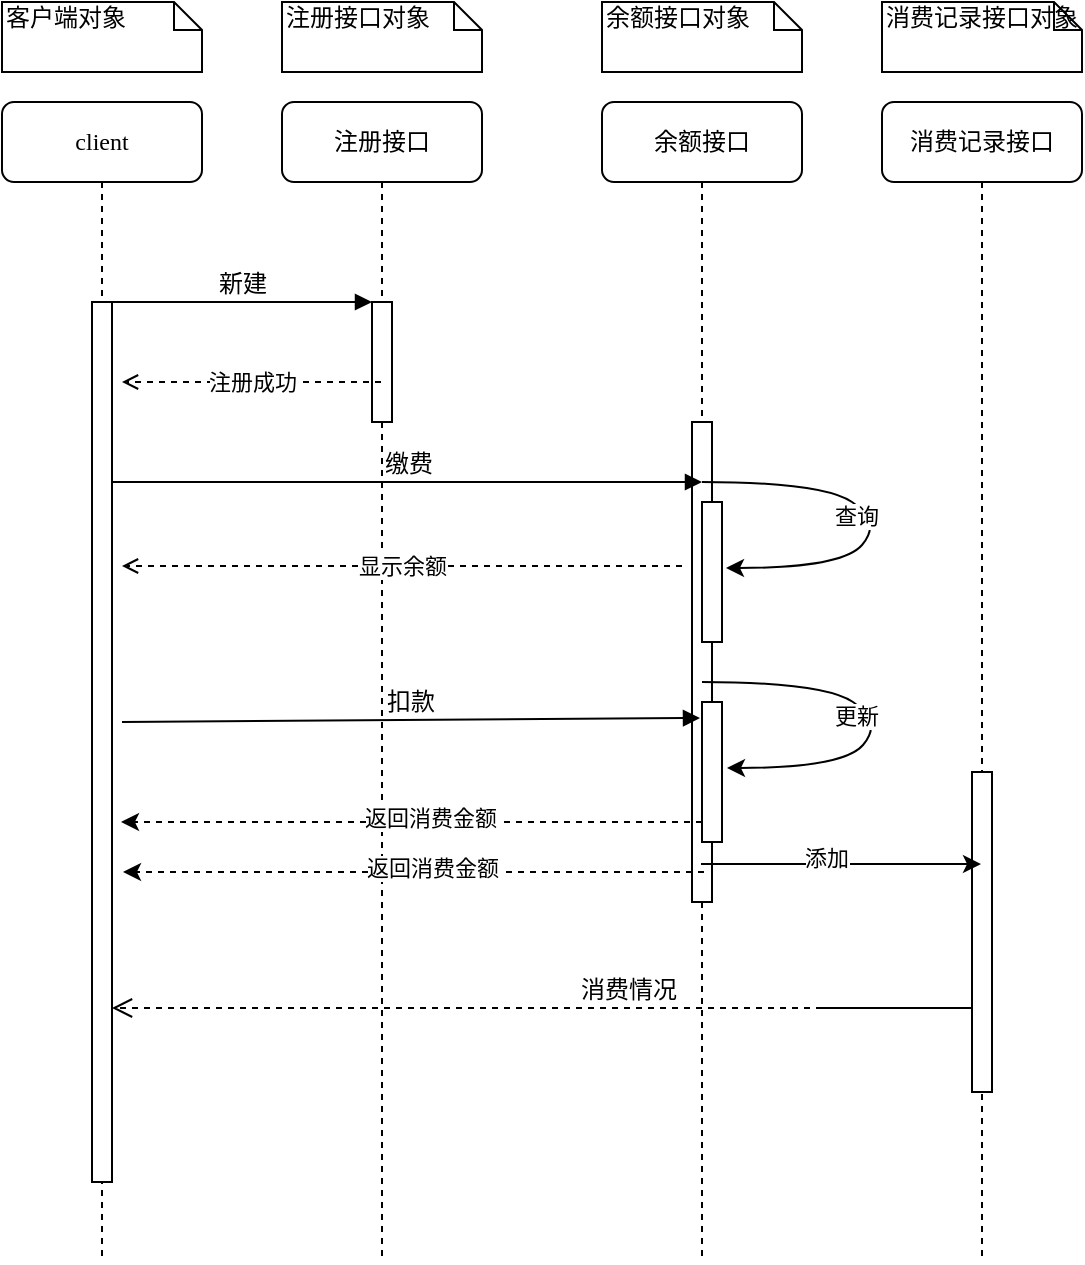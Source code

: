 <mxfile version="13.8.2" type="github">
  <diagram name="Page-1" id="13e1069c-82ec-6db2-03f1-153e76fe0fe0">
    <mxGraphModel dx="1186" dy="741" grid="1" gridSize="10" guides="1" tooltips="1" connect="1" arrows="1" fold="1" page="1" pageScale="1" pageWidth="1100" pageHeight="850" background="#ffffff" math="0" shadow="0">
      <root>
        <mxCell id="0" />
        <mxCell id="1" parent="0" />
        <mxCell id="7baba1c4bc27f4b0-2" value="注册接口" style="shape=umlLifeline;perimeter=lifelinePerimeter;whiteSpace=wrap;html=1;container=1;collapsible=0;recursiveResize=0;outlineConnect=0;rounded=1;shadow=0;comic=0;labelBackgroundColor=none;strokeWidth=1;fontFamily=Verdana;fontSize=12;align=center;" parent="1" vertex="1">
          <mxGeometry x="240" y="80" width="100" height="580" as="geometry" />
        </mxCell>
        <mxCell id="7baba1c4bc27f4b0-10" value="" style="html=1;points=[];perimeter=orthogonalPerimeter;rounded=0;shadow=0;comic=0;labelBackgroundColor=none;strokeWidth=1;fontFamily=Verdana;fontSize=12;align=center;" parent="7baba1c4bc27f4b0-2" vertex="1">
          <mxGeometry x="45" y="100" width="10" height="60" as="geometry" />
        </mxCell>
        <mxCell id="7baba1c4bc27f4b0-3" value="余额接口" style="shape=umlLifeline;perimeter=lifelinePerimeter;whiteSpace=wrap;html=1;container=1;collapsible=0;recursiveResize=0;outlineConnect=0;rounded=1;shadow=0;comic=0;labelBackgroundColor=none;strokeWidth=1;fontFamily=Verdana;fontSize=12;align=center;" parent="1" vertex="1">
          <mxGeometry x="400" y="80" width="100" height="580" as="geometry" />
        </mxCell>
        <mxCell id="7baba1c4bc27f4b0-13" value="" style="html=1;points=[];perimeter=orthogonalPerimeter;rounded=0;shadow=0;comic=0;labelBackgroundColor=none;strokeWidth=1;fontFamily=Verdana;fontSize=12;align=center;" parent="7baba1c4bc27f4b0-3" vertex="1">
          <mxGeometry x="45" y="160" width="10" height="240" as="geometry" />
        </mxCell>
        <mxCell id="7baba1c4bc27f4b0-4" value="消费记录接口" style="shape=umlLifeline;perimeter=lifelinePerimeter;whiteSpace=wrap;html=1;container=1;collapsible=0;recursiveResize=0;outlineConnect=0;rounded=1;shadow=0;comic=0;labelBackgroundColor=none;strokeWidth=1;fontFamily=Verdana;fontSize=12;align=center;" parent="1" vertex="1">
          <mxGeometry x="540" y="80" width="100" height="580" as="geometry" />
        </mxCell>
        <mxCell id="7baba1c4bc27f4b0-37" value="" style="html=1;points=[];perimeter=orthogonalPerimeter;rounded=0;shadow=0;comic=0;labelBackgroundColor=none;strokeWidth=1;fontFamily=Verdana;fontSize=12;align=center;" parent="7baba1c4bc27f4b0-4" vertex="1">
          <mxGeometry x="45" y="335" width="10" height="160" as="geometry" />
        </mxCell>
        <mxCell id="7baba1c4bc27f4b0-8" value="client" style="shape=umlLifeline;perimeter=lifelinePerimeter;whiteSpace=wrap;html=1;container=1;collapsible=0;recursiveResize=0;outlineConnect=0;rounded=1;shadow=0;comic=0;labelBackgroundColor=none;strokeWidth=1;fontFamily=Verdana;fontSize=12;align=center;" parent="1" vertex="1">
          <mxGeometry x="100" y="80" width="100" height="580" as="geometry" />
        </mxCell>
        <mxCell id="7baba1c4bc27f4b0-9" value="" style="html=1;points=[];perimeter=orthogonalPerimeter;rounded=0;shadow=0;comic=0;labelBackgroundColor=none;strokeWidth=1;fontFamily=Verdana;fontSize=12;align=center;" parent="7baba1c4bc27f4b0-8" vertex="1">
          <mxGeometry x="45" y="100" width="10" height="440" as="geometry" />
        </mxCell>
        <mxCell id="7baba1c4bc27f4b0-30" value="消费情况" style="html=1;verticalAlign=bottom;endArrow=open;dashed=1;endSize=8;labelBackgroundColor=none;fontFamily=Verdana;fontSize=12;edgeStyle=elbowEdgeStyle;elbow=vertical;" parent="1" edge="1">
          <mxGeometry relative="1" as="geometry">
            <mxPoint x="155" y="533" as="targetPoint" />
            <Array as="points">
              <mxPoint x="590" y="533" />
            </Array>
            <mxPoint x="510" y="533" as="sourcePoint" />
          </mxGeometry>
        </mxCell>
        <mxCell id="7baba1c4bc27f4b0-11" value="新建" style="html=1;verticalAlign=bottom;endArrow=block;entryX=0;entryY=0;labelBackgroundColor=none;fontFamily=Verdana;fontSize=12;edgeStyle=elbowEdgeStyle;elbow=vertical;" parent="1" source="7baba1c4bc27f4b0-9" target="7baba1c4bc27f4b0-10" edge="1">
          <mxGeometry relative="1" as="geometry">
            <mxPoint x="220" y="190" as="sourcePoint" />
          </mxGeometry>
        </mxCell>
        <mxCell id="7baba1c4bc27f4b0-14" value="缴费" style="html=1;verticalAlign=bottom;endArrow=block;labelBackgroundColor=none;fontFamily=Verdana;fontSize=12;edgeStyle=elbowEdgeStyle;elbow=vertical;" parent="1" source="7baba1c4bc27f4b0-9" edge="1">
          <mxGeometry relative="1" as="geometry">
            <mxPoint x="370" y="200" as="sourcePoint" />
            <mxPoint x="450" y="270" as="targetPoint" />
            <Array as="points">
              <mxPoint x="340" y="270" />
              <mxPoint x="380" y="250" />
              <mxPoint x="220" y="340" />
              <mxPoint x="320" y="340" />
            </Array>
          </mxGeometry>
        </mxCell>
        <mxCell id="7baba1c4bc27f4b0-34" value="" style="html=1;points=[];perimeter=orthogonalPerimeter;rounded=0;shadow=0;comic=0;labelBackgroundColor=none;strokeWidth=1;fontFamily=Verdana;fontSize=12;align=center;" parent="1" vertex="1">
          <mxGeometry x="450" y="280" width="10" height="70" as="geometry" />
        </mxCell>
        <mxCell id="7baba1c4bc27f4b0-40" value="客户端对象" style="shape=note;whiteSpace=wrap;html=1;size=14;verticalAlign=top;align=left;spacingTop=-6;rounded=0;shadow=0;comic=0;labelBackgroundColor=none;strokeWidth=1;fontFamily=Verdana;fontSize=12" parent="1" vertex="1">
          <mxGeometry x="100" y="30" width="100" height="35" as="geometry" />
        </mxCell>
        <mxCell id="7baba1c4bc27f4b0-41" value="注册接口对象" style="shape=note;whiteSpace=wrap;html=1;size=14;verticalAlign=top;align=left;spacingTop=-6;rounded=0;shadow=0;comic=0;labelBackgroundColor=none;strokeWidth=1;fontFamily=Verdana;fontSize=12" parent="1" vertex="1">
          <mxGeometry x="240" y="30" width="100" height="35" as="geometry" />
        </mxCell>
        <mxCell id="7baba1c4bc27f4b0-42" value="余额接口对象" style="shape=note;whiteSpace=wrap;html=1;size=14;verticalAlign=top;align=left;spacingTop=-6;rounded=0;shadow=0;comic=0;labelBackgroundColor=none;strokeWidth=1;fontFamily=Verdana;fontSize=12" parent="1" vertex="1">
          <mxGeometry x="400" y="30" width="100" height="35" as="geometry" />
        </mxCell>
        <mxCell id="7baba1c4bc27f4b0-43" value="消费记录接口对象" style="shape=note;whiteSpace=wrap;html=1;size=14;verticalAlign=top;align=left;spacingTop=-6;rounded=0;shadow=0;comic=0;labelBackgroundColor=none;strokeWidth=1;fontFamily=Verdana;fontSize=12" parent="1" vertex="1">
          <mxGeometry x="540" y="30" width="100" height="35" as="geometry" />
        </mxCell>
        <mxCell id="3QrKuI28rEPpTrKF34A3-2" value="显示余额" style="edgeStyle=orthogonalEdgeStyle;rounded=0;orthogonalLoop=1;jettySize=auto;html=1;dashed=1;endArrow=open;endFill=0;" edge="1" parent="1">
          <mxGeometry relative="1" as="geometry">
            <mxPoint x="440" y="312" as="sourcePoint" />
            <mxPoint x="160" y="312" as="targetPoint" />
            <Array as="points">
              <mxPoint x="440" y="312" />
              <mxPoint x="160" y="312" />
            </Array>
          </mxGeometry>
        </mxCell>
        <mxCell id="3QrKuI28rEPpTrKF34A3-3" value="注册成功" style="edgeStyle=orthogonalEdgeStyle;rounded=0;orthogonalLoop=1;jettySize=auto;html=1;dashed=1;endArrow=open;endFill=0;" edge="1" parent="1" source="7baba1c4bc27f4b0-2">
          <mxGeometry relative="1" as="geometry">
            <mxPoint x="280" y="220" as="sourcePoint" />
            <mxPoint x="160" y="220" as="targetPoint" />
            <Array as="points">
              <mxPoint x="250" y="220" />
              <mxPoint x="250" y="220" />
            </Array>
          </mxGeometry>
        </mxCell>
        <mxCell id="3QrKuI28rEPpTrKF34A3-4" value="扣款" style="html=1;verticalAlign=bottom;endArrow=block;labelBackgroundColor=none;fontFamily=Verdana;fontSize=12;entryX=-0.1;entryY=0.957;entryDx=0;entryDy=0;entryPerimeter=0;" edge="1" parent="1">
          <mxGeometry relative="1" as="geometry">
            <mxPoint x="160" y="390" as="sourcePoint" />
            <mxPoint x="449" y="387.99" as="targetPoint" />
          </mxGeometry>
        </mxCell>
        <mxCell id="3QrKuI28rEPpTrKF34A3-5" value="" style="curved=1;endArrow=classic;html=1;entryX=1.2;entryY=0.471;entryDx=0;entryDy=0;entryPerimeter=0;" edge="1" parent="1" source="7baba1c4bc27f4b0-3" target="7baba1c4bc27f4b0-34">
          <mxGeometry width="50" height="50" relative="1" as="geometry">
            <mxPoint x="520" y="410" as="sourcePoint" />
            <mxPoint x="570" y="360" as="targetPoint" />
            <Array as="points">
              <mxPoint x="510" y="270" />
              <mxPoint x="540" y="290" />
              <mxPoint x="520" y="313" />
            </Array>
          </mxGeometry>
        </mxCell>
        <mxCell id="3QrKuI28rEPpTrKF34A3-6" value="查询" style="edgeLabel;html=1;align=center;verticalAlign=middle;resizable=0;points=[];" vertex="1" connectable="0" parent="3QrKuI28rEPpTrKF34A3-5">
          <mxGeometry x="-0.101" y="-5" relative="1" as="geometry">
            <mxPoint as="offset" />
          </mxGeometry>
        </mxCell>
        <mxCell id="3QrKuI28rEPpTrKF34A3-11" value="" style="html=1;points=[];perimeter=orthogonalPerimeter;rounded=0;shadow=0;comic=0;labelBackgroundColor=none;strokeWidth=1;fontFamily=Verdana;fontSize=12;align=center;" vertex="1" parent="1">
          <mxGeometry x="450" y="380" width="10" height="70" as="geometry" />
        </mxCell>
        <mxCell id="3QrKuI28rEPpTrKF34A3-12" value="" style="curved=1;endArrow=classic;html=1;entryX=1.2;entryY=0.471;entryDx=0;entryDy=0;entryPerimeter=0;" edge="1" parent="1">
          <mxGeometry width="50" height="50" relative="1" as="geometry">
            <mxPoint x="450" y="370" as="sourcePoint" />
            <mxPoint x="462.5" y="412.97" as="targetPoint" />
            <Array as="points">
              <mxPoint x="510.5" y="370" />
              <mxPoint x="540.5" y="390" />
              <mxPoint x="520.5" y="413" />
            </Array>
          </mxGeometry>
        </mxCell>
        <mxCell id="3QrKuI28rEPpTrKF34A3-13" value="更新" style="edgeLabel;html=1;align=center;verticalAlign=middle;resizable=0;points=[];" vertex="1" connectable="0" parent="3QrKuI28rEPpTrKF34A3-12">
          <mxGeometry x="-0.101" y="-5" relative="1" as="geometry">
            <mxPoint as="offset" />
          </mxGeometry>
        </mxCell>
        <mxCell id="3QrKuI28rEPpTrKF34A3-14" value="" style="endArrow=classic;html=1;" edge="1" parent="1">
          <mxGeometry width="50" height="50" relative="1" as="geometry">
            <mxPoint x="449.5" y="461" as="sourcePoint" />
            <mxPoint x="589.5" y="461" as="targetPoint" />
            <Array as="points">
              <mxPoint x="500" y="461" />
            </Array>
          </mxGeometry>
        </mxCell>
        <mxCell id="3QrKuI28rEPpTrKF34A3-15" value="添加" style="edgeLabel;html=1;align=center;verticalAlign=middle;resizable=0;points=[];" vertex="1" connectable="0" parent="3QrKuI28rEPpTrKF34A3-14">
          <mxGeometry x="-0.107" y="3" relative="1" as="geometry">
            <mxPoint as="offset" />
          </mxGeometry>
        </mxCell>
        <mxCell id="3QrKuI28rEPpTrKF34A3-17" value="" style="endArrow=classic;html=1;dashed=1;" edge="1" parent="1">
          <mxGeometry width="50" height="50" relative="1" as="geometry">
            <mxPoint x="450" y="440" as="sourcePoint" />
            <mxPoint x="159.5" y="440" as="targetPoint" />
          </mxGeometry>
        </mxCell>
        <mxCell id="3QrKuI28rEPpTrKF34A3-18" value="返回消费金额" style="edgeLabel;html=1;align=center;verticalAlign=middle;resizable=0;points=[];" vertex="1" connectable="0" parent="3QrKuI28rEPpTrKF34A3-17">
          <mxGeometry x="-0.064" y="-2" relative="1" as="geometry">
            <mxPoint as="offset" />
          </mxGeometry>
        </mxCell>
        <mxCell id="3QrKuI28rEPpTrKF34A3-19" value="" style="endArrow=classic;html=1;dashed=1;" edge="1" parent="1">
          <mxGeometry width="50" height="50" relative="1" as="geometry">
            <mxPoint x="451" y="465" as="sourcePoint" />
            <mxPoint x="160.5" y="465" as="targetPoint" />
          </mxGeometry>
        </mxCell>
        <mxCell id="3QrKuI28rEPpTrKF34A3-20" value="返回消费金额" style="edgeLabel;html=1;align=center;verticalAlign=middle;resizable=0;points=[];" vertex="1" connectable="0" parent="3QrKuI28rEPpTrKF34A3-19">
          <mxGeometry x="-0.064" y="-2" relative="1" as="geometry">
            <mxPoint as="offset" />
          </mxGeometry>
        </mxCell>
      </root>
    </mxGraphModel>
  </diagram>
</mxfile>
